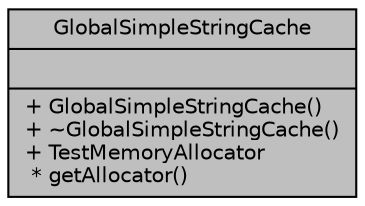 digraph "GlobalSimpleStringCache"
{
 // LATEX_PDF_SIZE
  edge [fontname="Helvetica",fontsize="10",labelfontname="Helvetica",labelfontsize="10"];
  node [fontname="Helvetica",fontsize="10",shape=record];
  Node1 [label="{GlobalSimpleStringCache\n||+  GlobalSimpleStringCache()\l+  ~GlobalSimpleStringCache()\l+ TestMemoryAllocator\l * getAllocator()\l}",height=0.2,width=0.4,color="black", fillcolor="grey75", style="filled", fontcolor="black",tooltip=" "];
}
